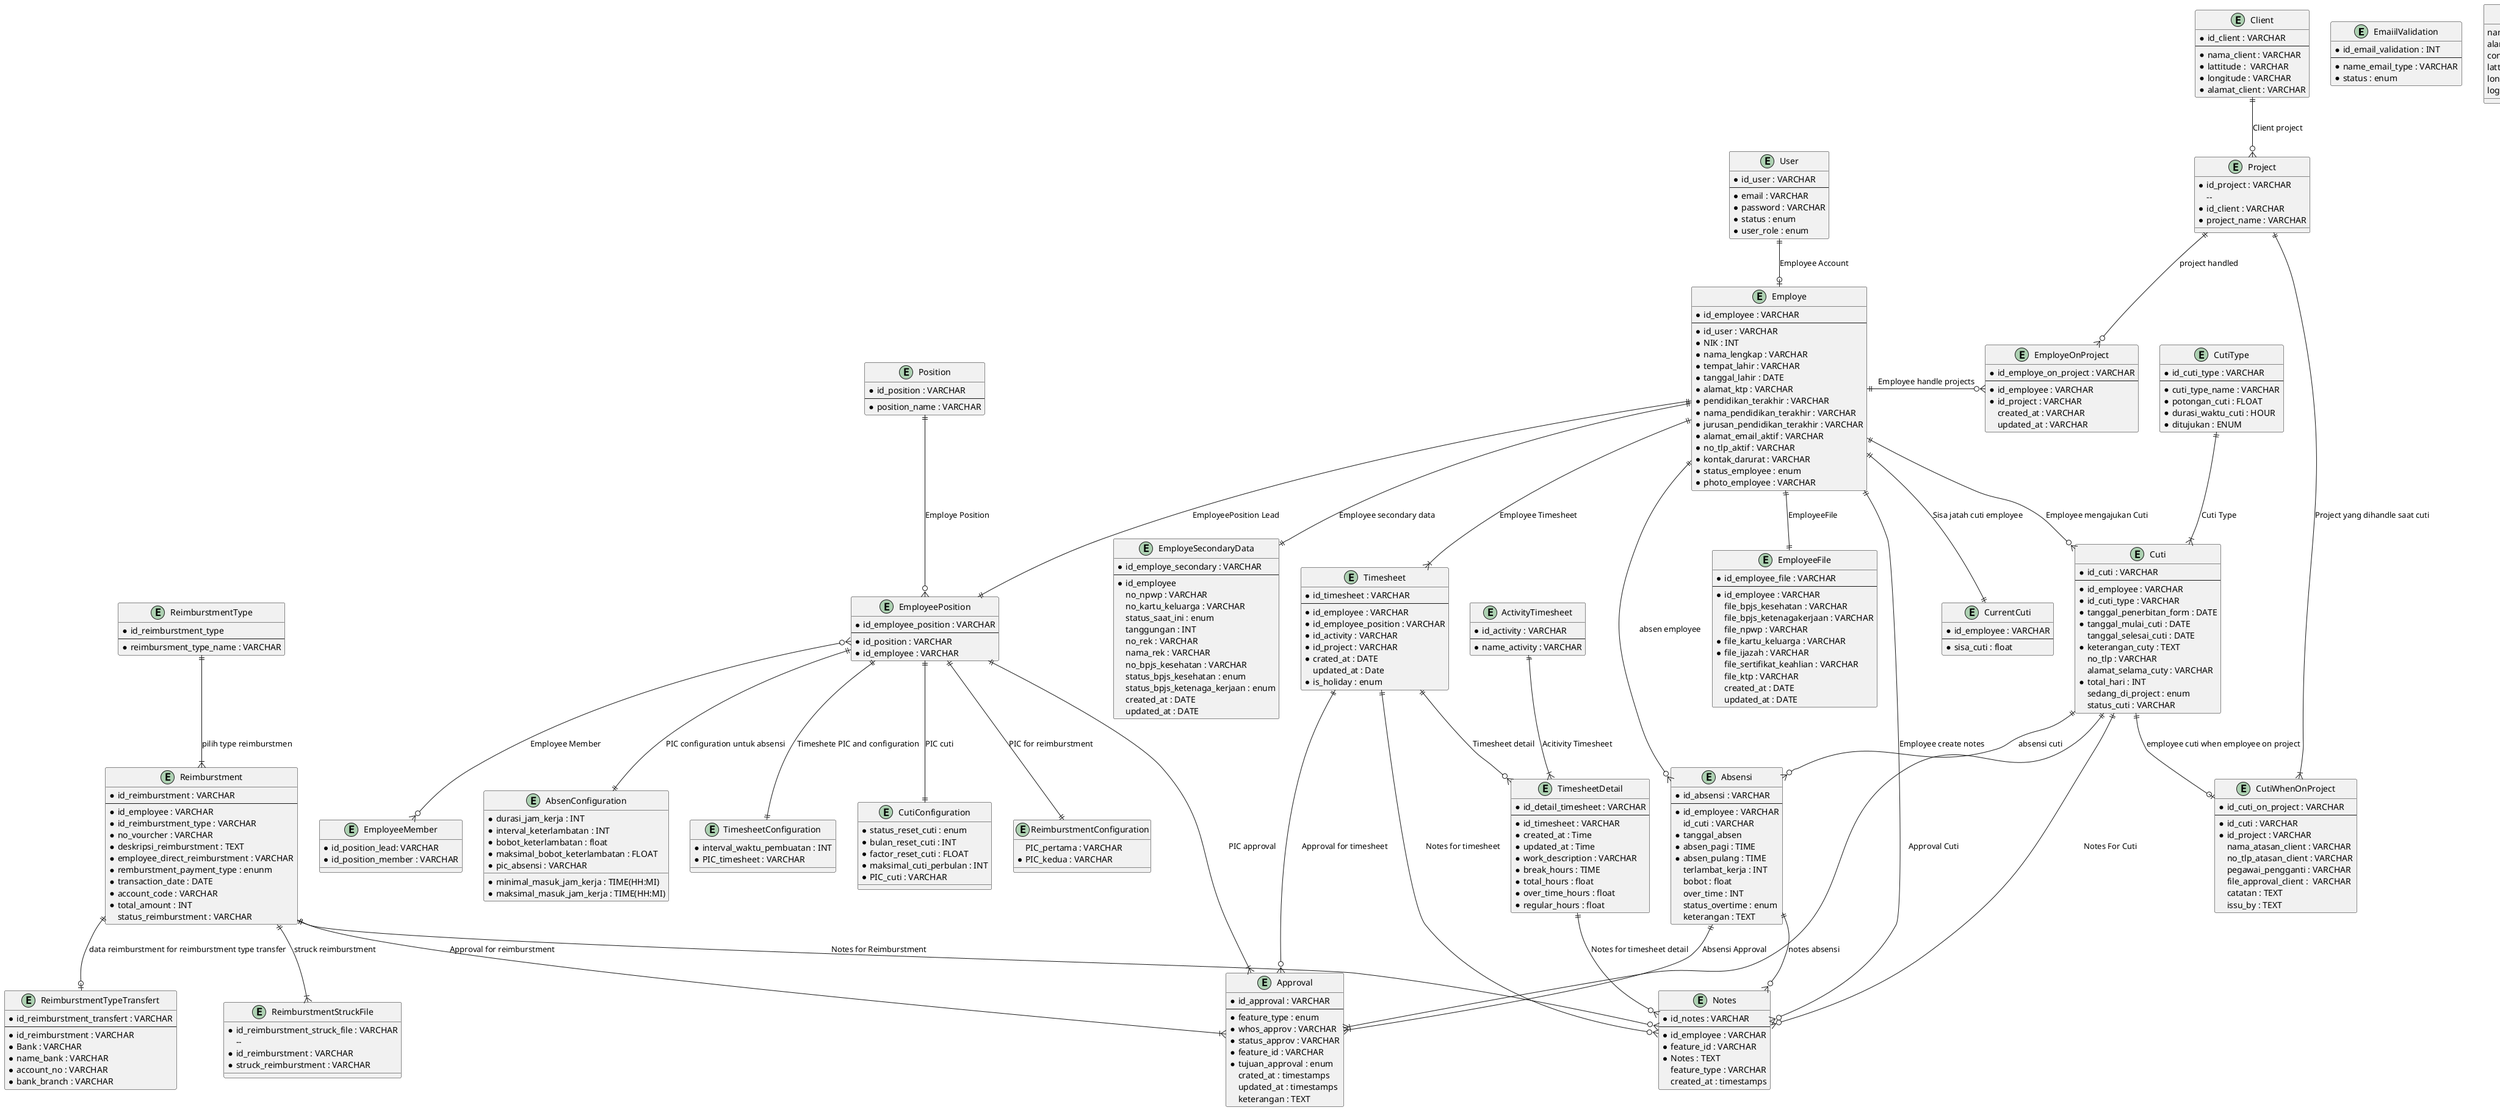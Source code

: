 @startuml ess
    entity EmaiilValidation {
        * id_email_validation : INT
        --
        * name_email_type : VARCHAR
        * status : enum
    }
    entity User {
        * id_user : VARCHAR
        --
        * email : VARCHAR
        * password : VARCHAR
        * status : enum
        * user_role : enum
    }
    entity OurCompany {
        nama_company : VARCHAR
        alamat_company : VARCHAR
        contact : VARCHAR
        lattitude :  VARCHAR
        longitude : VARCHAR
        logo : VARCHAR
    }
    entity Employe {
        * id_employee : VARCHAR
        --
        * id_user : VARCHAR
        * NIK : INT
        * nama_lengkap : VARCHAR
        * tempat_lahir : VARCHAR
        * tanggal_lahir : DATE
        * alamat_ktp : VARCHAR
        * pendidikan_terakhir : VARCHAR
        * nama_pendidikan_terakhir : VARCHAR
        * jurusan_pendidikan_terakhir : VARCHAR
        * alamat_email_aktif : VARCHAR
        * no_tlp_aktif : VARCHAR
        * kontak_darurat : VARCHAR
        * status_employee : enum 
        * photo_employee : VARCHAR
    }
    entity EmployeSecondaryData {
        * id_employe_secondary : VARCHAR
        --
        * id_employee
        no_npwp : VARCHAR
        no_kartu_keluarga : VARCHAR
        status_saat_ini : enum
        tanggungan : INT
        no_rek : VARCHAR
        nama_rek : VARCHAR
        no_bpjs_kesehatan : VARCHAR
        status_bpjs_kesehatan : enum
        status_bpjs_ketenaga_kerjaan : enum
        created_at : DATE
        updated_at : DATE
    }
    entity EmployeeFile {
        * id_employee_file : VARCHAR
        --
        * id_employee : VARCHAR
        file_bpjs_kesehatan : VARCHAR
        file_bpjs_ketenagakerjaan : VARCHAR
        file_npwp : VARCHAR
        * file_kartu_keluarga : VARCHAR
        * file_ijazah : VARCHAR
        file_sertifikat_keahlian : VARCHAR
        file_ktp : VARCHAR
        created_at : DATE
        updated_at : DATE
    }
    entity Position {
        * id_position : VARCHAR
        --
        * position_name : VARCHAR
    }
    entity EmployeePosition{
        * id_employee_position : VARCHAR
        --
        * id_position : VARCHAR
        * id_employee : VARCHAR
    }
    entity EmployeeMember {
        * id_position_lead: VARCHAR
        * id_position_member : VARCHAR
    }
    entity CurrentCuti {
        * id_employee : VARCHAR
        --
        * sisa_cuti : float
    }
    entity Client {
        * id_client : VARCHAR
        --
        * nama_client : VARCHAR
        * lattitude :  VARCHAR
        * longitude : VARCHAR
        * alamat_client : VARCHAR
    }
    entity Project {
        * id_project : VARCHAR
        -- 
        * id_client : VARCHAR
        * project_name : VARCHAR
    }
    entity EmployeOnProject {
        * id_employe_on_project : VARCHAR
        --
        * id_employee : VARCHAR
        * id_project : VARCHAR
        created_at : VARCHAR
        updated_at : VARCHAR
    }
    entity AbsenConfiguration {
        * minimal_masuk_jam_kerja : TIME(HH:MI)
        * maksimal_masuk_jam_kerja : TIME(HH:MI)
        * durasi_jam_kerja : INT
        * interval_keterlambatan : INT
        * bobot_keterlambatan : float
        * maksimal_bobot_keterlambatan : FLOAT
        * pic_absensi : VARCHAR
    }
    entity Absensi {
        * id_absensi : VARCHAR
        --
        * id_employee : VARCHAR
        id_cuti : VARCHAR
        * tanggal_absen
        * absen_pagi : TIME
        * absen_pulang : TIME
        terlambat_kerja : INT
        bobot : float
        over_time : INT
        status_overtime : enum
        keterangan : TEXT
    }
    entity Approval {
        * id_approval : VARCHAR
        --
        * feature_type : enum
        * whos_approv : VARCHAR
        * status_approv : VARCHAR
        * feature_id : VARCHAR
        * tujuan_approval : enum
        crated_at : timestamps
        updated_at : timestamps
        keterangan : TEXT
    }
    entity Notes {
        * id_notes : VARCHAR
        --
        * id_employee : VARCHAR
        * feature_id : VARCHAR
        * Notes : TEXT
        feature_type : VARCHAR
        created_at : timestamps
    }
    entity TimesheetConfiguration {
        * interval_waktu_pembuatan : INT
        * PIC_timesheet : VARCHAR
    }
    entity Timesheet{
        * id_timesheet : VARCHAR
        --
        * id_employee : VARCHAR
        * id_employee_position : VARCHAR
        * id_activity : VARCHAR
        * id_project : VARCHAR
        * crated_at : DATE
        updated_at : Date
        * is_holiday : enum
    }
    entity ActivityTimesheet {
        * id_activity : VARCHAR
        --
        * name_activity : VARCHAR
    }
    entity TimesheetDetail {
        * id_detail_timesheet : VARCHAR
        --
        * id_timesheet : VARCHAR
        * created_at : Time
        * updated_at : Time
        * work_description : VARCHAR
        * break_hours : TIME
        * total_hours : float
        * over_time_hours : float
        * regular_hours : float
    }
    entity CutiConfiguration {
        * status_reset_cuti : enum
        * bulan_reset_cuti : INT
        * factor_reset_cuti : FLOAT
        * maksimal_cuti_perbulan : INT
        * PIC_cuti : VARCHAR
    }
    entity CutiType {
        * id_cuti_type : VARCHAR
        --
        * cuti_type_name : VARCHAR
        * potongan_cuti : FLOAT
        * durasi_waktu_cuti : HOUR
        * ditujukan : ENUM
    }
    entity Cuti {
        * id_cuti : VARCHAR
        --
        * id_employee : VARCHAR
        * id_cuti_type : VARCHAR
        * tanggal_penerbitan_form : DATE
        * tanggal_mulai_cuti : DATE
        tanggal_selesai_cuti : DATE
        * keterangan_cuty : TEXT
        no_tlp : VARCHAR
         alamat_selama_cuty : VARCHAR
        * total_hari : INT
        sedang_di_project : enum
        status_cuti : VARCHAR
    }
    entity CutiWhenOnProject {
        * id_cuti_on_project : VARCHAR
        --
        * id_cuti : VARCHAR
        * id_project : VARCHAR
         nama_atasan_client : VARCHAR
        no_tlp_atasan_client : VARCHAR
        pegawai_pengganti : VARCHAR
        file_approval_client :  VARCHAR
        catatan : TEXT
        issu_by : TEXT
    }
    entity ReimburstmentConfiguration {
        PIC_pertama : VARCHAR
        * PIC_kedua : VARCHAR
    }
    entity ReimburstmentType {
        * id_reimburstment_type 
        --
        * reimbursment_type_name : VARCHAR
    }
    entity Reimburstment {
        * id_reimburstment : VARCHAR
        --
        * id_employee : VARCHAR
        * id_reimburstment_type : VARCHAR
        * no_vourcher : VARCHAR
        * deskripsi_reimburstment : TEXT
        * employee_direct_reimburstment : VARCHAR
        * remburstment_payment_type : enunm   
        * transaction_date : DATE
        * account_code : VARCHAR
        * total_amount : INT
        status_reimburstment : VARCHAR
    }
    entity ReimburstmentTypeTransfert {
        * id_reimburstment_transfert : VARCHAR
        --
        * id_reimburstment : VARCHAR
        * Bank : VARCHAR
        * name_bank : VARCHAR
        * account_no : VARCHAR
        * bank_branch : VARCHAR
    }
    entity ReimburstmentStruckFile {
        * id_reimburstment_struck_file : VARCHAR
        -- 
        * id_reimburstment : VARCHAR
        * struck_reimburstment : VARCHAR
    }

    ' entity StatusApprovReimburstment {
    '     * id_status_reimburstment : VARCHAR
    '     --
    '     * status_approv_lead : enum
    '     * date_approval_lead : DATE
    '     * approval_for_coo : enum
    '     status_approval_coo : enum
    '     date_approval_coo : DATE
    '     * status_approval_hr : enum
    '     * date_approval_hr : DATE
    '     * status_approval_finance : enum
    '     * date_approval_finance : DATE
    '     * status_receipt : enum
    '     * date_receipt : DATE
    ' }

    


User ||--o| Employe :  Employee Account
Employe ||--|| EmployeSecondaryData : Employee secondary data
Employe ||--|| EmployeeFile : EmployeeFile
Position ||--o{ EmployeePosition : Employe Position
Employe ||--|| EmployeePosition : EmployeePosition Lead
EmployeePosition }o--o{ EmployeeMember : Employee Member
Employe ||--o{ Absensi : absen employee
Client ||--o{ Project : Client project
Project ||--o{ EmployeOnProject : project handled
Employe ||-o{ EmployeOnProject : Employee handle projects
EmployeePosition ||--|{ Approval : PIC approval
EmployeePosition ||--|| AbsenConfiguration : PIC configuration untuk absensi
Absensi ||--|{ Approval : Absensi Approval
Employe ||--o{ Notes : Employee create notes
Absensi ||--o{ Notes : notes absensi
Employe ||--|| CurrentCuti : Sisa jatah cuti employee
Employe ||--o{ Cuti : Employee mengajukan Cuti
Cuti ||--o{ Absensi : absensi cuti
EmployeePosition ||--|| TimesheetConfiguration : Timeshete PIC and configuration
Timesheet ||--o{ TimesheetDetail : Timesheet detail
ActivityTimesheet ||--|{ TimesheetDetail : Acitivity Timesheet
Timesheet ||--o{ Approval : Approval for timesheet
Timesheet ||--o{ Notes : Notes for timesheet
TimesheetDetail ||--o{ Notes : Notes for timesheet detail
EmployeePosition ||--|| CutiConfiguration : PIC cuti
Employe ||--|{ Timesheet : Employee Timesheet
CutiType ||--|{ Cuti : Cuti Type
Cuti ||--|{ Approval : Approval Cuti
Cuti ||--o{ Notes : Notes For Cuti
Cuti ||--o| CutiWhenOnProject : employee cuti when employee on project
Project ||--|{ CutiWhenOnProject : Project yang dihandle saat cuti
EmployeePosition ||--|| ReimburstmentConfiguration : PIC for reimburstment
ReimburstmentType ||--|{ Reimburstment : pilih type reimburstmen
Reimburstment ||--o| ReimburstmentTypeTransfert : data reimburstment for reimburstment type transfer
Reimburstment ||--o{ Notes : Notes for Reimburstment
Reimburstment ||-|{ Approval : Approval for reimburstment
Reimburstment ||--|{ ReimburstmentStruckFile : struck reimburstment

' Employe ||--|{ Timesheet : Employee Timesheet
' ActivityTimesheet ||--|{ TimesheetDetail : Timesheet Activity
' Project ||--|{ TimesheetDetail : Project in timesheet
' Timesheet ||--|{ TimesheetDetail : Detail Timesheet
' Employe ||--|{ Reimburstment : submit reimbursment
' Reimburstment ||--|{ StatusApprovReimburstment : Approval Reimburstment

@enduml